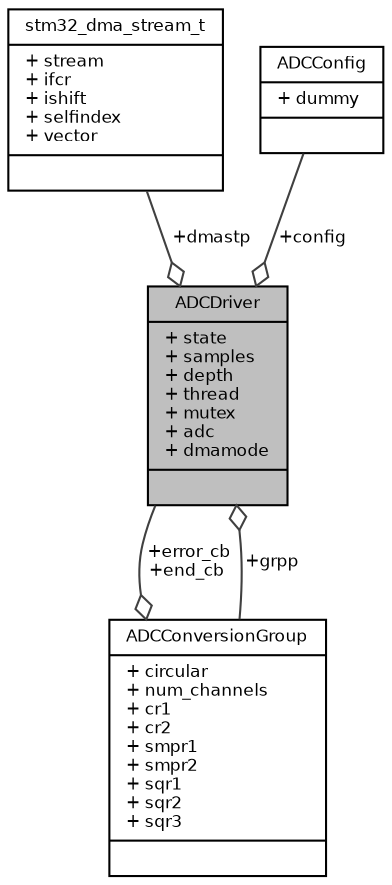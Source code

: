 digraph "ADCDriver"
{
  bgcolor="transparent";
  edge [fontname="Helvetica",fontsize="8",labelfontname="Helvetica",labelfontsize="8"];
  node [fontname="Helvetica",fontsize="8",shape=record];
  Node1 [label="{ADCDriver\n|+ state\l+ samples\l+ depth\l+ thread\l+ mutex\l+ adc\l+ dmamode\l|}",height=0.2,width=0.4,color="black", fillcolor="grey75", style="filled", fontcolor="black"];
  Node2 -> Node1 [color="grey25",fontsize="8",style="solid",label=" +dmastp" ,arrowhead="odiamond",fontname="Helvetica"];
  Node2 [label="{stm32_dma_stream_t\n|+ stream\l+ ifcr\l+ ishift\l+ selfindex\l+ vector\l|}",height=0.2,width=0.4,color="black",URL="$structstm32__dma__stream__t.html",tooltip="STM32 DMA stream descriptor structure. "];
  Node3 -> Node1 [color="grey25",fontsize="8",style="solid",label=" +config" ,arrowhead="odiamond",fontname="Helvetica"];
  Node3 [label="{ADCConfig\n|+ dummy\l|}",height=0.2,width=0.4,color="black",URL="$struct_a_d_c_config.html",tooltip="Driver configuration structure. "];
  Node4 -> Node1 [color="grey25",fontsize="8",style="solid",label=" +grpp" ,arrowhead="odiamond",fontname="Helvetica"];
  Node4 [label="{ADCConversionGroup\n|+ circular\l+ num_channels\l+ cr1\l+ cr2\l+ smpr1\l+ smpr2\l+ sqr1\l+ sqr2\l+ sqr3\l|}",height=0.2,width=0.4,color="black",URL="$struct_a_d_c_conversion_group.html",tooltip="Conversion group configuration structure. "];
  Node1 -> Node4 [color="grey25",fontsize="8",style="solid",label=" +error_cb\n+end_cb" ,arrowhead="odiamond",fontname="Helvetica"];
}
